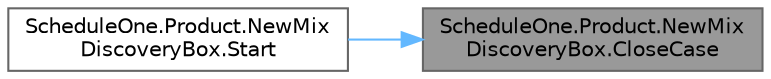 digraph "ScheduleOne.Product.NewMixDiscoveryBox.CloseCase"
{
 // LATEX_PDF_SIZE
  bgcolor="transparent";
  edge [fontname=Helvetica,fontsize=10,labelfontname=Helvetica,labelfontsize=10];
  node [fontname=Helvetica,fontsize=10,shape=box,height=0.2,width=0.4];
  rankdir="RL";
  Node1 [id="Node000001",label="ScheduleOne.Product.NewMix\lDiscoveryBox.CloseCase",height=0.2,width=0.4,color="gray40", fillcolor="grey60", style="filled", fontcolor="black",tooltip=" "];
  Node1 -> Node2 [id="edge1_Node000001_Node000002",dir="back",color="steelblue1",style="solid",tooltip=" "];
  Node2 [id="Node000002",label="ScheduleOne.Product.NewMix\lDiscoveryBox.Start",height=0.2,width=0.4,color="grey40", fillcolor="white", style="filled",URL="$class_schedule_one_1_1_product_1_1_new_mix_discovery_box.html#a82bed601c1f317cff1c2d2422f3b7dcf",tooltip=" "];
}
